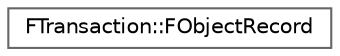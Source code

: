 digraph "Graphical Class Hierarchy"
{
 // INTERACTIVE_SVG=YES
 // LATEX_PDF_SIZE
  bgcolor="transparent";
  edge [fontname=Helvetica,fontsize=10,labelfontname=Helvetica,labelfontsize=10];
  node [fontname=Helvetica,fontsize=10,shape=box,height=0.2,width=0.4];
  rankdir="LR";
  Node0 [id="Node000000",label="FTransaction::FObjectRecord",height=0.2,width=0.4,color="grey40", fillcolor="white", style="filled",URL="$d2/d59/classFTransaction_1_1FObjectRecord.html",tooltip=" "];
}
